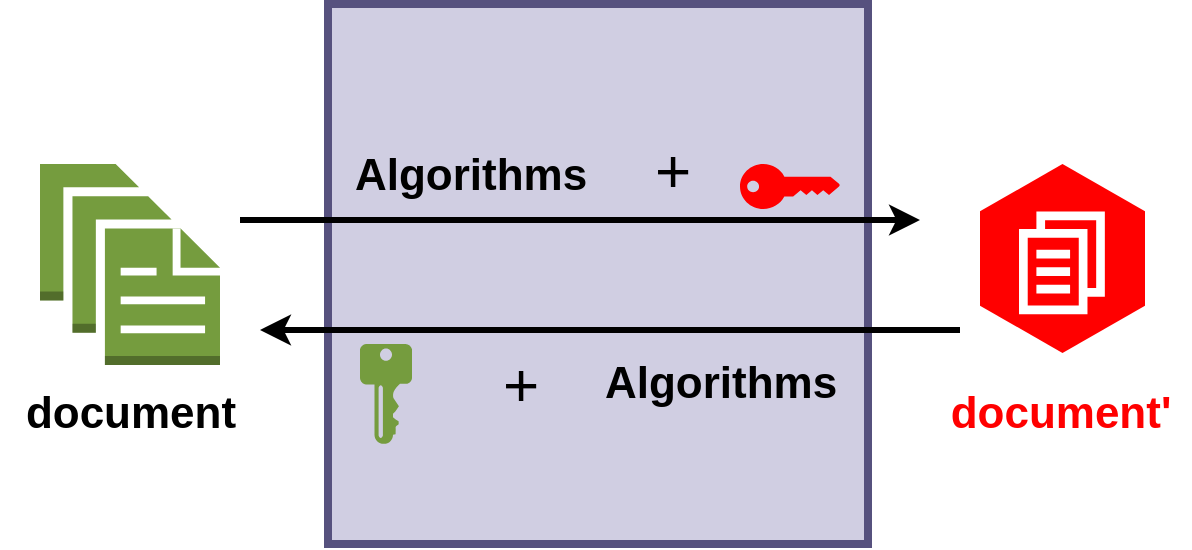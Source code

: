 <mxfile version="21.6.6" type="github">
  <diagram name="Page-1" id="5gaHdG_h771qDT-T3JR0">
    <mxGraphModel dx="887" dy="556" grid="1" gridSize="10" guides="1" tooltips="1" connect="1" arrows="1" fold="1" page="1" pageScale="1" pageWidth="827" pageHeight="1169" math="0" shadow="0">
      <root>
        <mxCell id="0" />
        <mxCell id="1" parent="0" />
        <mxCell id="mgc-hLITFfWwmoxQKZZU-78" value="" style="whiteSpace=wrap;html=1;aspect=fixed;fillColor=#d0cee2;strokeColor=#56517e;strokeWidth=4;" vertex="1" parent="1">
          <mxGeometry x="264" y="200" width="270" height="270" as="geometry" />
        </mxCell>
        <mxCell id="mgc-hLITFfWwmoxQKZZU-8" value="" style="outlineConnect=0;dashed=0;verticalLabelPosition=bottom;verticalAlign=top;align=center;html=1;shape=mxgraph.aws3.documents;fillColor=#759C3E;gradientColor=none;" vertex="1" parent="1">
          <mxGeometry x="120" y="280" width="90" height="100.5" as="geometry" />
        </mxCell>
        <mxCell id="mgc-hLITFfWwmoxQKZZU-11" value="" style="endArrow=classic;html=1;rounded=0;strokeWidth=3;" edge="1" parent="1">
          <mxGeometry width="50" height="50" relative="1" as="geometry">
            <mxPoint x="220" y="308" as="sourcePoint" />
            <mxPoint x="560" y="308" as="targetPoint" />
          </mxGeometry>
        </mxCell>
        <mxCell id="mgc-hLITFfWwmoxQKZZU-12" value="" style="endArrow=classic;html=1;rounded=0;strokeWidth=3;" edge="1" parent="1">
          <mxGeometry width="50" height="50" relative="1" as="geometry">
            <mxPoint x="580" y="363" as="sourcePoint" />
            <mxPoint x="230" y="363" as="targetPoint" />
          </mxGeometry>
        </mxCell>
        <mxCell id="mgc-hLITFfWwmoxQKZZU-69" value="" style="sketch=0;aspect=fixed;pointerEvents=1;shadow=0;dashed=0;html=1;strokeColor=none;labelPosition=center;verticalLabelPosition=bottom;verticalAlign=top;align=center;fillColor=#759C3E;shape=mxgraph.mscae.enterprise.key_permissions" vertex="1" parent="1">
          <mxGeometry x="280" y="370" width="26" height="50" as="geometry" />
        </mxCell>
        <mxCell id="mgc-hLITFfWwmoxQKZZU-71" value="&lt;font style=&quot;font-size: 22px;&quot;&gt;Algorithms&lt;/font&gt;" style="text;html=1;align=center;verticalAlign=middle;resizable=0;points=[];autosize=1;strokeColor=none;fillColor=none;fontStyle=1" vertex="1" parent="1">
          <mxGeometry x="265" y="266" width="140" height="40" as="geometry" />
        </mxCell>
        <mxCell id="mgc-hLITFfWwmoxQKZZU-73" value="&lt;font style=&quot;font-size: 31px;&quot;&gt;+&lt;/font&gt;" style="text;html=1;align=center;verticalAlign=middle;resizable=0;points=[];autosize=1;strokeColor=none;fillColor=none;" vertex="1" parent="1">
          <mxGeometry x="416" y="258" width="40" height="50" as="geometry" />
        </mxCell>
        <mxCell id="mgc-hLITFfWwmoxQKZZU-74" value="&lt;font style=&quot;font-size: 22px;&quot;&gt;Algorithms&lt;/font&gt;" style="text;html=1;align=center;verticalAlign=middle;resizable=0;points=[];autosize=1;strokeColor=none;fillColor=none;fontStyle=1" vertex="1" parent="1">
          <mxGeometry x="390" y="370" width="140" height="40" as="geometry" />
        </mxCell>
        <mxCell id="mgc-hLITFfWwmoxQKZZU-76" value="&lt;font style=&quot;font-size: 31px;&quot;&gt;+&lt;/font&gt;" style="text;html=1;align=center;verticalAlign=middle;resizable=0;points=[];autosize=1;strokeColor=none;fillColor=none;" vertex="1" parent="1">
          <mxGeometry x="340" y="365" width="40" height="50" as="geometry" />
        </mxCell>
        <mxCell id="mgc-hLITFfWwmoxQKZZU-79" value="" style="outlineConnect=0;dashed=0;verticalLabelPosition=bottom;verticalAlign=top;align=center;html=1;shape=mxgraph.aws3.workdocs;fillColor=#FF0000;gradientDirection=north;fontColor=#000000;strokeColor=#B09500;" vertex="1" parent="1">
          <mxGeometry x="590" y="280" width="82.5" height="94.5" as="geometry" />
        </mxCell>
        <mxCell id="mgc-hLITFfWwmoxQKZZU-83" value="" style="points=[[0,0.5,0],[0.24,0,0],[0.5,0.28,0],[0.995,0.475,0],[0.5,0.72,0],[0.24,1,0]];verticalLabelPosition=bottom;sketch=0;html=1;verticalAlign=top;aspect=fixed;align=center;pointerEvents=1;shape=mxgraph.cisco19.key;fillColor=#FF0000;strokeColor=none;" vertex="1" parent="1">
          <mxGeometry x="470" y="280" width="50" height="22.5" as="geometry" />
        </mxCell>
        <mxCell id="mgc-hLITFfWwmoxQKZZU-84" value="&lt;font size=&quot;1&quot;&gt;&lt;b style=&quot;font-size: 22px;&quot;&gt;document&lt;/b&gt;&lt;/font&gt;" style="text;html=1;align=center;verticalAlign=middle;resizable=0;points=[];autosize=1;strokeColor=none;fillColor=none;" vertex="1" parent="1">
          <mxGeometry x="100" y="385" width="130" height="40" as="geometry" />
        </mxCell>
        <mxCell id="mgc-hLITFfWwmoxQKZZU-85" value="&lt;font size=&quot;1&quot; color=&quot;#ff0000&quot;&gt;&lt;b style=&quot;font-size: 22px;&quot;&gt;document&#39;&lt;/b&gt;&lt;/font&gt;" style="text;html=1;align=center;verticalAlign=middle;resizable=0;points=[];autosize=1;strokeColor=none;fillColor=none;" vertex="1" parent="1">
          <mxGeometry x="565" y="385" width="130" height="40" as="geometry" />
        </mxCell>
      </root>
    </mxGraphModel>
  </diagram>
</mxfile>
